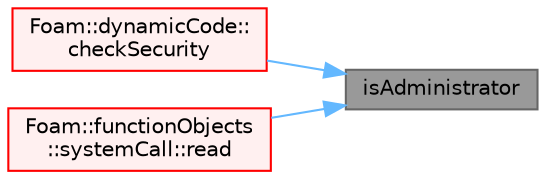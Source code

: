 digraph "isAdministrator"
{
 // LATEX_PDF_SIZE
  bgcolor="transparent";
  edge [fontname=Helvetica,fontsize=10,labelfontname=Helvetica,labelfontsize=10];
  node [fontname=Helvetica,fontsize=10,shape=box,height=0.2,width=0.4];
  rankdir="RL";
  Node1 [id="Node000001",label="isAdministrator",height=0.2,width=0.4,color="gray40", fillcolor="grey60", style="filled", fontcolor="black",tooltip=" "];
  Node1 -> Node2 [id="edge1_Node000001_Node000002",dir="back",color="steelblue1",style="solid",tooltip=" "];
  Node2 [id="Node000002",label="Foam::dynamicCode::\lcheckSecurity",height=0.2,width=0.4,color="red", fillcolor="#FFF0F0", style="filled",URL="$classFoam_1_1dynamicCode.html#aa14fd6b7ed159a9d8491d861535358c7",tooltip=" "];
  Node1 -> Node8 [id="edge2_Node000001_Node000008",dir="back",color="steelblue1",style="solid",tooltip=" "];
  Node8 [id="Node000008",label="Foam::functionObjects\l::systemCall::read",height=0.2,width=0.4,color="red", fillcolor="#FFF0F0", style="filled",URL="$classFoam_1_1functionObjects_1_1systemCall.html#a6ce0c64db98eb6144d363dbfc86104eb",tooltip=" "];
}

